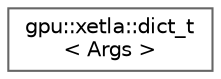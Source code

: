 digraph "Graphical Class Hierarchy"
{
 // LATEX_PDF_SIZE
  bgcolor="transparent";
  edge [fontname=Helvetica,fontsize=10,labelfontname=Helvetica,labelfontsize=10];
  node [fontname=Helvetica,fontsize=10,shape=box,height=0.2,width=0.4];
  rankdir="LR";
  Node0 [id="Node000000",label="gpu::xetla::dict_t\l\< Args \>",height=0.2,width=0.4,color="grey40", fillcolor="white", style="filled",URL="$structgpu_1_1xetla_1_1dict__t.html",tooltip=" "];
}
